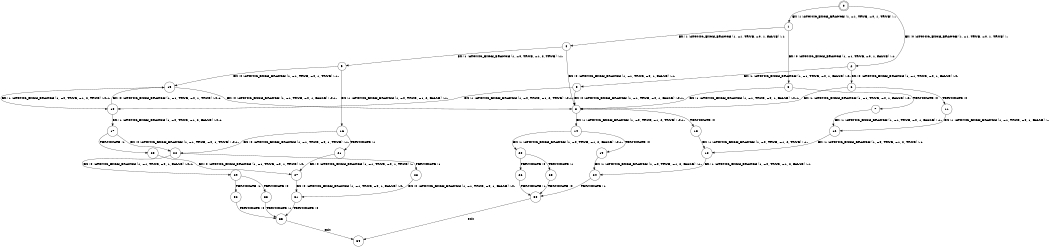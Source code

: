 digraph BCG {
size = "7, 10.5";
center = TRUE;
node [shape = circle];
0 [peripheries = 2];
0 -> 1 [label = "EX !1 !ATOMIC_EXCH_BRANCH (1, +1, TRUE, +0, 1, TRUE) !::"];
0 -> 2 [label = "EX !0 !ATOMIC_EXCH_BRANCH (1, +1, TRUE, +0, 1, TRUE) !::"];
1 -> 3 [label = "EX !0 !ATOMIC_EXCH_BRANCH (1, +1, TRUE, +0, 1, FALSE) !:1:"];
1 -> 4 [label = "EX !1 !ATOMIC_EXCH_BRANCH (1, +1, TRUE, +0, 1, FALSE) !:1:"];
2 -> 5 [label = "EX !1 !ATOMIC_EXCH_BRANCH (1, +1, TRUE, +0, 1, FALSE) !:0:"];
2 -> 6 [label = "EX !0 !ATOMIC_EXCH_BRANCH (1, +1, TRUE, +0, 1, FALSE) !:0:"];
3 -> 7 [label = "TERMINATE !0"];
3 -> 8 [label = "EX !1 !ATOMIC_EXCH_BRANCH (1, +1, TRUE, +0, 1, FALSE) !:0:1:"];
4 -> 8 [label = "EX !0 !ATOMIC_EXCH_BRANCH (1, +1, TRUE, +0, 1, FALSE) !:1:"];
4 -> 9 [label = "EX !1 !ATOMIC_EXCH_BRANCH (1, +0, TRUE, +1, 2, TRUE) !:1:"];
5 -> 10 [label = "EX !1 !ATOMIC_EXCH_BRANCH (1, +0, TRUE, +1, 2, TRUE) !:0:1:"];
5 -> 8 [label = "EX !0 !ATOMIC_EXCH_BRANCH (1, +1, TRUE, +0, 1, FALSE) !:0:1:"];
6 -> 11 [label = "TERMINATE !0"];
6 -> 8 [label = "EX !1 !ATOMIC_EXCH_BRANCH (1, +1, TRUE, +0, 1, FALSE) !:0:"];
7 -> 12 [label = "EX !1 !ATOMIC_EXCH_BRANCH (1, +1, TRUE, +0, 1, FALSE) !:1:"];
8 -> 13 [label = "TERMINATE !0"];
8 -> 14 [label = "EX !1 !ATOMIC_EXCH_BRANCH (1, +0, TRUE, +1, 2, TRUE) !:0:1:"];
9 -> 15 [label = "EX !0 !ATOMIC_EXCH_BRANCH (1, +1, TRUE, +0, 1, TRUE) !:1:"];
9 -> 16 [label = "EX !1 !ATOMIC_EXCH_BRANCH (1, +0, TRUE, +1, 2, FALSE) !:1:"];
10 -> 17 [label = "EX !1 !ATOMIC_EXCH_BRANCH (1, +0, TRUE, +1, 2, FALSE) !:0:1:"];
10 -> 15 [label = "EX !0 !ATOMIC_EXCH_BRANCH (1, +1, TRUE, +0, 1, TRUE) !:0:1:"];
11 -> 12 [label = "EX !1 !ATOMIC_EXCH_BRANCH (1, +1, TRUE, +0, 1, FALSE) !::"];
12 -> 18 [label = "EX !1 !ATOMIC_EXCH_BRANCH (1, +0, TRUE, +1, 2, TRUE) !:1:"];
13 -> 18 [label = "EX !1 !ATOMIC_EXCH_BRANCH (1, +0, TRUE, +1, 2, TRUE) !:1:"];
14 -> 19 [label = "TERMINATE !0"];
14 -> 20 [label = "EX !1 !ATOMIC_EXCH_BRANCH (1, +0, TRUE, +1, 2, FALSE) !:0:1:"];
15 -> 10 [label = "EX !1 !ATOMIC_EXCH_BRANCH (1, +0, TRUE, +1, 2, TRUE) !:0:1:"];
15 -> 8 [label = "EX !0 !ATOMIC_EXCH_BRANCH (1, +1, TRUE, +0, 1, FALSE) !:0:1:"];
16 -> 21 [label = "TERMINATE !1"];
16 -> 22 [label = "EX !0 !ATOMIC_EXCH_BRANCH (1, +1, TRUE, +0, 1, TRUE) !:1:"];
17 -> 23 [label = "TERMINATE !1"];
17 -> 22 [label = "EX !0 !ATOMIC_EXCH_BRANCH (1, +1, TRUE, +0, 1, TRUE) !:0:1:"];
18 -> 24 [label = "EX !1 !ATOMIC_EXCH_BRANCH (1, +0, TRUE, +1, 2, FALSE) !:1:"];
19 -> 24 [label = "EX !1 !ATOMIC_EXCH_BRANCH (1, +0, TRUE, +1, 2, FALSE) !:1:"];
20 -> 25 [label = "TERMINATE !1"];
20 -> 26 [label = "TERMINATE !0"];
21 -> 27 [label = "EX !0 !ATOMIC_EXCH_BRANCH (1, +1, TRUE, +0, 1, TRUE) !::"];
22 -> 28 [label = "TERMINATE !1"];
22 -> 29 [label = "EX !0 !ATOMIC_EXCH_BRANCH (1, +1, TRUE, +0, 1, FALSE) !:0:1:"];
23 -> 27 [label = "EX !0 !ATOMIC_EXCH_BRANCH (1, +1, TRUE, +0, 1, TRUE) !:0:"];
24 -> 30 [label = "TERMINATE !1"];
25 -> 30 [label = "TERMINATE !0"];
26 -> 30 [label = "TERMINATE !1"];
27 -> 31 [label = "EX !0 !ATOMIC_EXCH_BRANCH (1, +1, TRUE, +0, 1, FALSE) !:0:"];
28 -> 31 [label = "EX !0 !ATOMIC_EXCH_BRANCH (1, +1, TRUE, +0, 1, FALSE) !:0:"];
29 -> 32 [label = "TERMINATE !1"];
29 -> 33 [label = "TERMINATE !0"];
30 -> 34 [label = "exit"];
31 -> 35 [label = "TERMINATE !0"];
32 -> 35 [label = "TERMINATE !0"];
33 -> 35 [label = "TERMINATE !1"];
35 -> 34 [label = "exit"];
}
